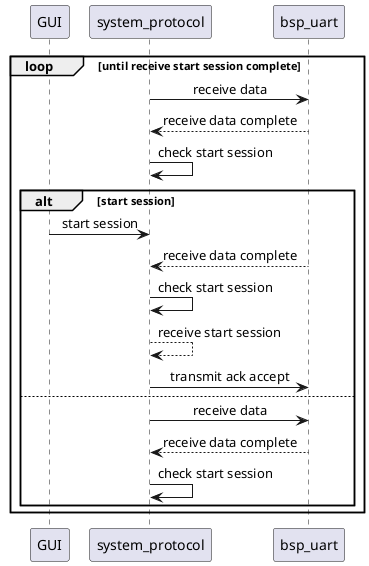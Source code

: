 @startuml GUI_MCU_communication
skinparam SequenceMessageAlignment center

participant GUI as gui 

participant system_protocol as protocol 
participant bsp_uart as uart

loop until receive start session complete
protocol -> uart : receive data
uart --> protocol : receive data complete

protocol -> protocol : check start session

alt start session 
gui -> protocol : start session
uart --> protocol : receive data complete
protocol -> protocol : check start session
protocol --> protocol : receive start session 
protocol -> uart : transmit ack accept

else 
protocol ->uart : receive data
uart --> protocol : receive data complete
protocol -> protocol : check start session

end 

end



@enduml